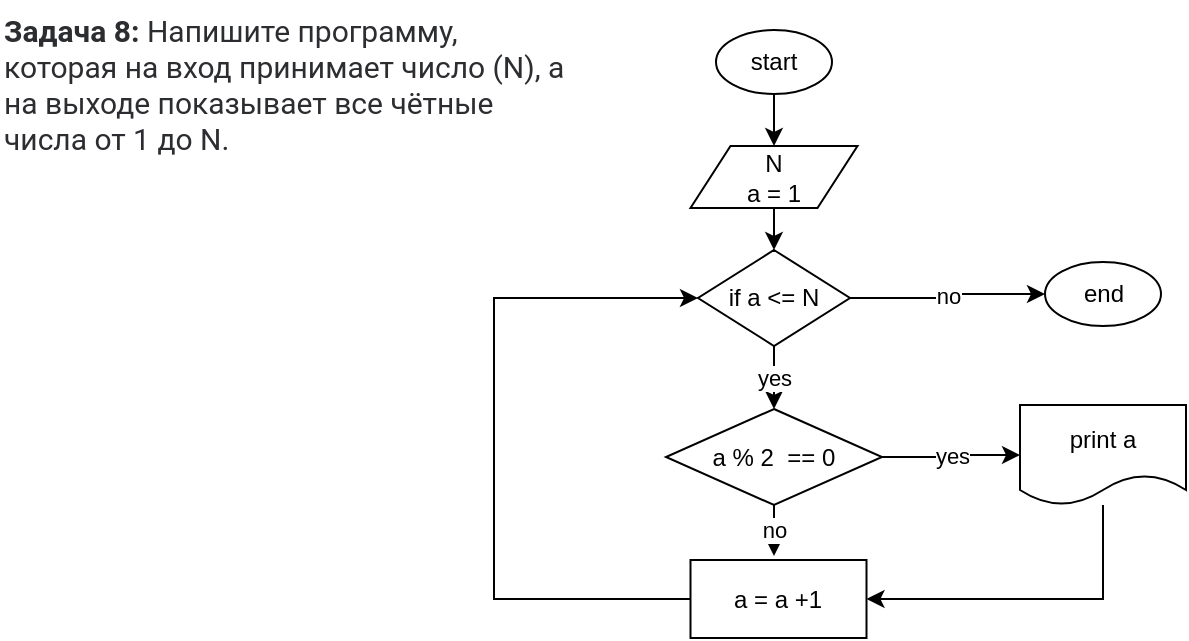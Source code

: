 <mxfile>
    <diagram id="q8TRAsRWLuchYYKsgMe7" name="Page-1">
        <mxGraphModel dx="1171" dy="1154" grid="0" gridSize="10" guides="1" tooltips="1" connect="1" arrows="1" fold="1" page="0" pageScale="1" pageWidth="827" pageHeight="1169" math="0" shadow="0">
            <root>
                <mxCell id="0"/>
                <mxCell id="1" parent="0"/>
                <mxCell id="10" style="edgeStyle=none;html=1;entryX=0.5;entryY=0;entryDx=0;entryDy=0;" edge="1" parent="1" source="2" target="4">
                    <mxGeometry relative="1" as="geometry"/>
                </mxCell>
                <mxCell id="2" value="start" style="ellipse;whiteSpace=wrap;html=1;" vertex="1" parent="1">
                    <mxGeometry x="308" y="-437" width="58" height="32" as="geometry"/>
                </mxCell>
                <mxCell id="3" value="&lt;strong style=&quot;box-sizing: border-box; font-weight: 700; color: rgb(44, 45, 48); font-family: roboto, &amp;quot;san francisco&amp;quot;, &amp;quot;helvetica neue&amp;quot;, helvetica, arial; font-size: 15px; font-style: normal; letter-spacing: normal; text-indent: 0px; text-transform: none; word-spacing: 0px; background-color: rgb(255, 255, 255);&quot;&gt;Задача 8:&lt;/strong&gt;&lt;span style=&quot;color: rgb(44, 45, 48); font-family: roboto, &amp;quot;san francisco&amp;quot;, &amp;quot;helvetica neue&amp;quot;, helvetica, arial; font-size: 15px; font-style: normal; font-weight: 400; letter-spacing: normal; text-indent: 0px; text-transform: none; word-spacing: 0px; background-color: rgb(255, 255, 255); display: inline; float: none;&quot;&gt;&lt;span&gt;&amp;nbsp;&lt;/span&gt;Напишите программу, которая на вход принимает число (N), а на выходе показывает все чётные числа от 1 до N.&lt;/span&gt;" style="text;whiteSpace=wrap;html=1;" vertex="1" parent="1">
                    <mxGeometry x="-50" y="-452" width="283" height="95" as="geometry"/>
                </mxCell>
                <mxCell id="11" style="edgeStyle=none;html=1;entryX=0.5;entryY=0;entryDx=0;entryDy=0;" edge="1" parent="1" source="4" target="5">
                    <mxGeometry relative="1" as="geometry"/>
                </mxCell>
                <mxCell id="4" value="N&lt;br&gt;a = 1" style="shape=parallelogram;perimeter=parallelogramPerimeter;whiteSpace=wrap;html=1;fixedSize=1;" vertex="1" parent="1">
                    <mxGeometry x="295.25" y="-379" width="83.5" height="31" as="geometry"/>
                </mxCell>
                <mxCell id="12" value="yes" style="edgeStyle=none;html=1;" edge="1" parent="1" source="5" target="7">
                    <mxGeometry relative="1" as="geometry"/>
                </mxCell>
                <mxCell id="25" value="no" style="edgeStyle=orthogonalEdgeStyle;rounded=0;html=1;entryX=0;entryY=0.5;entryDx=0;entryDy=0;" edge="1" parent="1" source="5" target="6">
                    <mxGeometry relative="1" as="geometry"/>
                </mxCell>
                <mxCell id="5" value="if a &amp;lt;= N" style="rhombus;whiteSpace=wrap;html=1;" vertex="1" parent="1">
                    <mxGeometry x="299" y="-327" width="76" height="48" as="geometry"/>
                </mxCell>
                <mxCell id="6" value="end" style="ellipse;whiteSpace=wrap;html=1;" vertex="1" parent="1">
                    <mxGeometry x="472.5" y="-321" width="58" height="32" as="geometry"/>
                </mxCell>
                <mxCell id="21" value="yes" style="edgeStyle=orthogonalEdgeStyle;rounded=0;html=1;entryX=0;entryY=0.5;entryDx=0;entryDy=0;" edge="1" parent="1" source="7" target="8">
                    <mxGeometry relative="1" as="geometry"/>
                </mxCell>
                <mxCell id="24" value="no" style="edgeStyle=orthogonalEdgeStyle;rounded=0;html=1;" edge="1" parent="1" source="7">
                    <mxGeometry relative="1" as="geometry">
                        <mxPoint x="337" y="-174" as="targetPoint"/>
                    </mxGeometry>
                </mxCell>
                <mxCell id="7" value="a % 2&amp;nbsp; == 0" style="rhombus;whiteSpace=wrap;html=1;" vertex="1" parent="1">
                    <mxGeometry x="283" y="-247.5" width="108" height="48" as="geometry"/>
                </mxCell>
                <mxCell id="22" style="edgeStyle=orthogonalEdgeStyle;rounded=0;html=1;entryX=1;entryY=0.5;entryDx=0;entryDy=0;" edge="1" parent="1" source="8" target="9">
                    <mxGeometry relative="1" as="geometry">
                        <Array as="points">
                            <mxPoint x="501" y="-152"/>
                        </Array>
                    </mxGeometry>
                </mxCell>
                <mxCell id="8" value="print a" style="shape=document;whiteSpace=wrap;html=1;boundedLbl=1;" vertex="1" parent="1">
                    <mxGeometry x="460" y="-249.5" width="83" height="50" as="geometry"/>
                </mxCell>
                <mxCell id="23" style="edgeStyle=orthogonalEdgeStyle;rounded=0;html=1;entryX=0;entryY=0.5;entryDx=0;entryDy=0;" edge="1" parent="1" source="9" target="5">
                    <mxGeometry relative="1" as="geometry">
                        <Array as="points">
                            <mxPoint x="197" y="-152"/>
                            <mxPoint x="197" y="-303"/>
                        </Array>
                    </mxGeometry>
                </mxCell>
                <mxCell id="9" value="a = a +1" style="rounded=0;whiteSpace=wrap;html=1;" vertex="1" parent="1">
                    <mxGeometry x="295.25" y="-172" width="88" height="39" as="geometry"/>
                </mxCell>
            </root>
        </mxGraphModel>
    </diagram>
</mxfile>